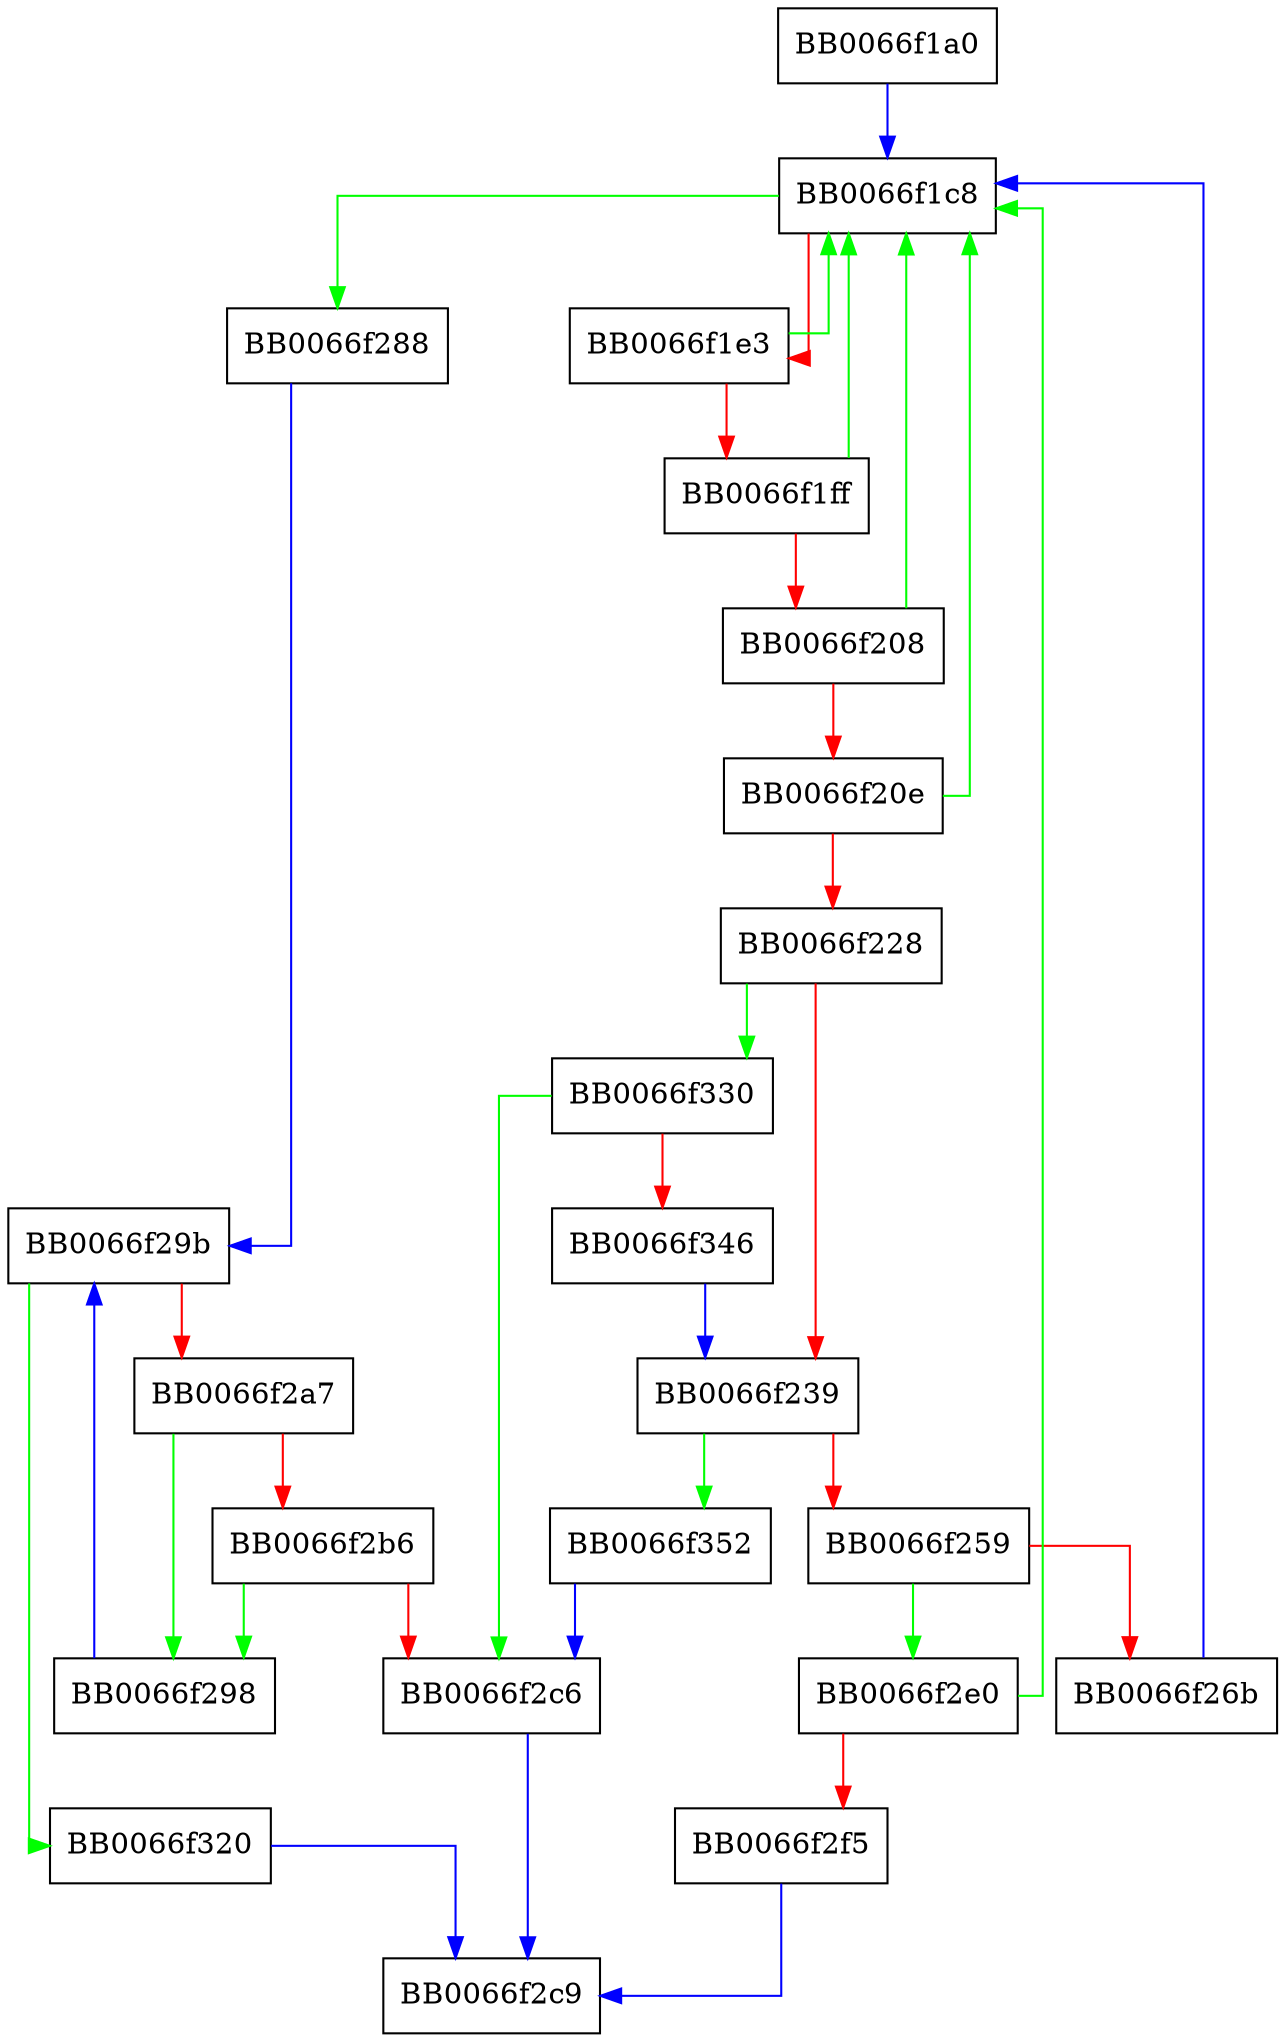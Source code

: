 digraph get_email {
  node [shape="box"];
  graph [splines=ortho];
  BB0066f1a0 -> BB0066f1c8 [color="blue"];
  BB0066f1c8 -> BB0066f288 [color="green"];
  BB0066f1c8 -> BB0066f1e3 [color="red"];
  BB0066f1e3 -> BB0066f1c8 [color="green"];
  BB0066f1e3 -> BB0066f1ff [color="red"];
  BB0066f1ff -> BB0066f1c8 [color="green"];
  BB0066f1ff -> BB0066f208 [color="red"];
  BB0066f208 -> BB0066f1c8 [color="green"];
  BB0066f208 -> BB0066f20e [color="red"];
  BB0066f20e -> BB0066f1c8 [color="green"];
  BB0066f20e -> BB0066f228 [color="red"];
  BB0066f228 -> BB0066f330 [color="green"];
  BB0066f228 -> BB0066f239 [color="red"];
  BB0066f239 -> BB0066f352 [color="green"];
  BB0066f239 -> BB0066f259 [color="red"];
  BB0066f259 -> BB0066f2e0 [color="green"];
  BB0066f259 -> BB0066f26b [color="red"];
  BB0066f26b -> BB0066f1c8 [color="blue"];
  BB0066f288 -> BB0066f29b [color="blue"];
  BB0066f298 -> BB0066f29b [color="blue"];
  BB0066f29b -> BB0066f320 [color="green"];
  BB0066f29b -> BB0066f2a7 [color="red"];
  BB0066f2a7 -> BB0066f298 [color="green"];
  BB0066f2a7 -> BB0066f2b6 [color="red"];
  BB0066f2b6 -> BB0066f298 [color="green"];
  BB0066f2b6 -> BB0066f2c6 [color="red"];
  BB0066f2c6 -> BB0066f2c9 [color="blue"];
  BB0066f2e0 -> BB0066f1c8 [color="green"];
  BB0066f2e0 -> BB0066f2f5 [color="red"];
  BB0066f2f5 -> BB0066f2c9 [color="blue"];
  BB0066f320 -> BB0066f2c9 [color="blue"];
  BB0066f330 -> BB0066f2c6 [color="green"];
  BB0066f330 -> BB0066f346 [color="red"];
  BB0066f346 -> BB0066f239 [color="blue"];
  BB0066f352 -> BB0066f2c6 [color="blue"];
}
